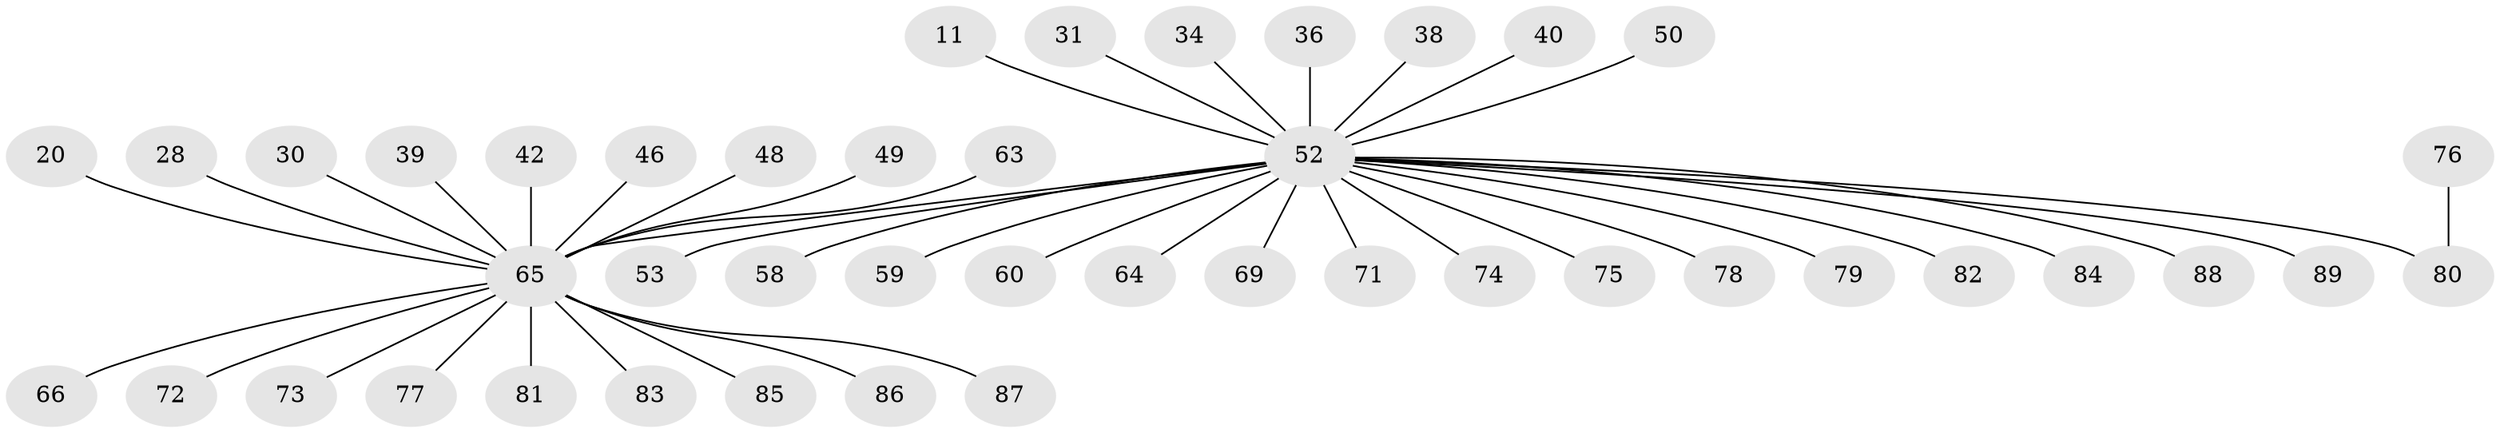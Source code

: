 // original degree distribution, {10: 0.011235955056179775, 22: 0.011235955056179775, 8: 0.011235955056179775, 2: 0.21348314606741572, 9: 0.011235955056179775, 3: 0.0449438202247191, 1: 0.6292134831460674, 4: 0.033707865168539325, 5: 0.033707865168539325}
// Generated by graph-tools (version 1.1) at 2025/48/03/09/25 04:48:05]
// undirected, 44 vertices, 43 edges
graph export_dot {
graph [start="1"]
  node [color=gray90,style=filled];
  11;
  20;
  28 [super="+6"];
  30 [super="+19"];
  31;
  34;
  36;
  38;
  39;
  40;
  42 [super="+8"];
  46;
  48;
  49;
  50;
  52 [super="+14+33+32+29+37+2"];
  53;
  58 [super="+16"];
  59;
  60;
  63;
  64;
  65 [super="+22+25+3"];
  66 [super="+35+62"];
  69 [super="+47"];
  71;
  72;
  73 [super="+51"];
  74;
  75;
  76;
  77;
  78;
  79 [super="+61"];
  80 [super="+26+56+57"];
  81 [super="+68"];
  82 [super="+67"];
  83 [super="+45"];
  84 [super="+43+54"];
  85 [super="+55"];
  86;
  87;
  88 [super="+21+44+70"];
  89;
  11 -- 52;
  20 -- 65;
  28 -- 65;
  30 -- 65;
  31 -- 52;
  34 -- 52;
  36 -- 52;
  38 -- 52;
  39 -- 65;
  40 -- 52;
  42 -- 65;
  46 -- 65;
  48 -- 65;
  49 -- 65;
  50 -- 52;
  52 -- 53;
  52 -- 65 [weight=4];
  52 -- 59;
  52 -- 60;
  52 -- 78;
  52 -- 64;
  52 -- 71;
  52 -- 74;
  52 -- 75;
  52 -- 80;
  52 -- 84;
  52 -- 88;
  52 -- 89;
  52 -- 58;
  52 -- 69;
  52 -- 79;
  52 -- 82;
  63 -- 65;
  65 -- 87;
  65 -- 77;
  65 -- 66;
  65 -- 72;
  65 -- 86;
  65 -- 83;
  65 -- 73;
  65 -- 85;
  65 -- 81;
  76 -- 80;
}
